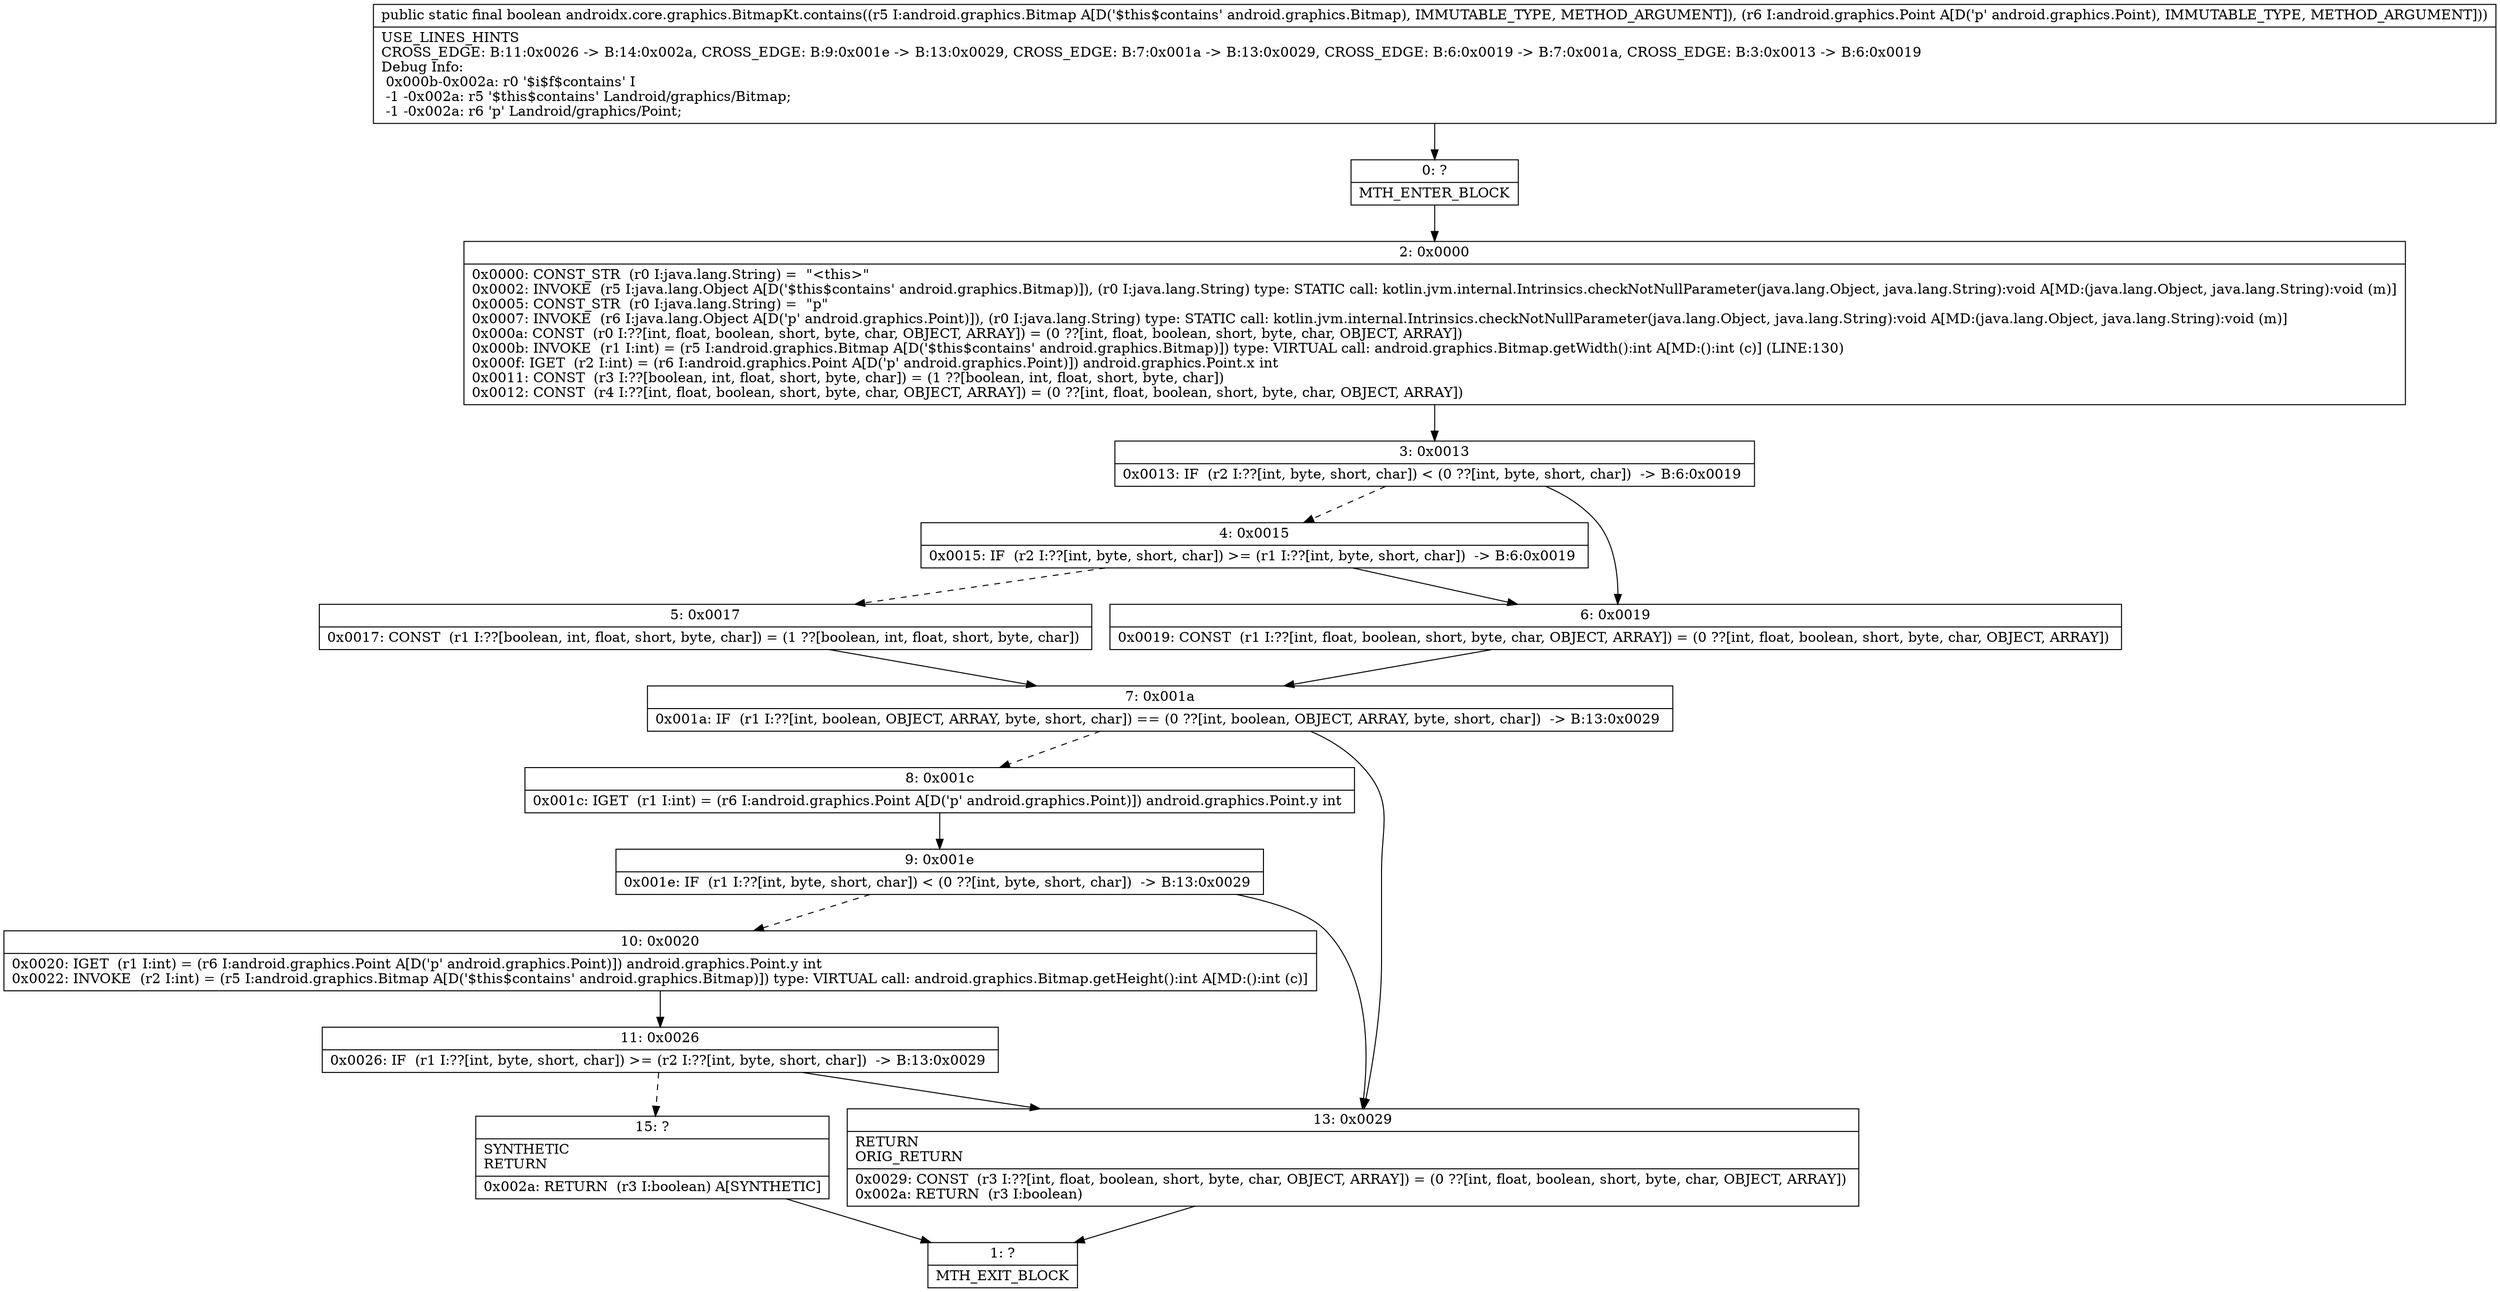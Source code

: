 digraph "CFG forandroidx.core.graphics.BitmapKt.contains(Landroid\/graphics\/Bitmap;Landroid\/graphics\/Point;)Z" {
Node_0 [shape=record,label="{0\:\ ?|MTH_ENTER_BLOCK\l}"];
Node_2 [shape=record,label="{2\:\ 0x0000|0x0000: CONST_STR  (r0 I:java.lang.String) =  \"\<this\>\" \l0x0002: INVOKE  (r5 I:java.lang.Object A[D('$this$contains' android.graphics.Bitmap)]), (r0 I:java.lang.String) type: STATIC call: kotlin.jvm.internal.Intrinsics.checkNotNullParameter(java.lang.Object, java.lang.String):void A[MD:(java.lang.Object, java.lang.String):void (m)]\l0x0005: CONST_STR  (r0 I:java.lang.String) =  \"p\" \l0x0007: INVOKE  (r6 I:java.lang.Object A[D('p' android.graphics.Point)]), (r0 I:java.lang.String) type: STATIC call: kotlin.jvm.internal.Intrinsics.checkNotNullParameter(java.lang.Object, java.lang.String):void A[MD:(java.lang.Object, java.lang.String):void (m)]\l0x000a: CONST  (r0 I:??[int, float, boolean, short, byte, char, OBJECT, ARRAY]) = (0 ??[int, float, boolean, short, byte, char, OBJECT, ARRAY]) \l0x000b: INVOKE  (r1 I:int) = (r5 I:android.graphics.Bitmap A[D('$this$contains' android.graphics.Bitmap)]) type: VIRTUAL call: android.graphics.Bitmap.getWidth():int A[MD:():int (c)] (LINE:130)\l0x000f: IGET  (r2 I:int) = (r6 I:android.graphics.Point A[D('p' android.graphics.Point)]) android.graphics.Point.x int \l0x0011: CONST  (r3 I:??[boolean, int, float, short, byte, char]) = (1 ??[boolean, int, float, short, byte, char]) \l0x0012: CONST  (r4 I:??[int, float, boolean, short, byte, char, OBJECT, ARRAY]) = (0 ??[int, float, boolean, short, byte, char, OBJECT, ARRAY]) \l}"];
Node_3 [shape=record,label="{3\:\ 0x0013|0x0013: IF  (r2 I:??[int, byte, short, char]) \< (0 ??[int, byte, short, char])  \-\> B:6:0x0019 \l}"];
Node_4 [shape=record,label="{4\:\ 0x0015|0x0015: IF  (r2 I:??[int, byte, short, char]) \>= (r1 I:??[int, byte, short, char])  \-\> B:6:0x0019 \l}"];
Node_5 [shape=record,label="{5\:\ 0x0017|0x0017: CONST  (r1 I:??[boolean, int, float, short, byte, char]) = (1 ??[boolean, int, float, short, byte, char]) \l}"];
Node_7 [shape=record,label="{7\:\ 0x001a|0x001a: IF  (r1 I:??[int, boolean, OBJECT, ARRAY, byte, short, char]) == (0 ??[int, boolean, OBJECT, ARRAY, byte, short, char])  \-\> B:13:0x0029 \l}"];
Node_8 [shape=record,label="{8\:\ 0x001c|0x001c: IGET  (r1 I:int) = (r6 I:android.graphics.Point A[D('p' android.graphics.Point)]) android.graphics.Point.y int \l}"];
Node_9 [shape=record,label="{9\:\ 0x001e|0x001e: IF  (r1 I:??[int, byte, short, char]) \< (0 ??[int, byte, short, char])  \-\> B:13:0x0029 \l}"];
Node_10 [shape=record,label="{10\:\ 0x0020|0x0020: IGET  (r1 I:int) = (r6 I:android.graphics.Point A[D('p' android.graphics.Point)]) android.graphics.Point.y int \l0x0022: INVOKE  (r2 I:int) = (r5 I:android.graphics.Bitmap A[D('$this$contains' android.graphics.Bitmap)]) type: VIRTUAL call: android.graphics.Bitmap.getHeight():int A[MD:():int (c)]\l}"];
Node_11 [shape=record,label="{11\:\ 0x0026|0x0026: IF  (r1 I:??[int, byte, short, char]) \>= (r2 I:??[int, byte, short, char])  \-\> B:13:0x0029 \l}"];
Node_15 [shape=record,label="{15\:\ ?|SYNTHETIC\lRETURN\l|0x002a: RETURN  (r3 I:boolean) A[SYNTHETIC]\l}"];
Node_1 [shape=record,label="{1\:\ ?|MTH_EXIT_BLOCK\l}"];
Node_13 [shape=record,label="{13\:\ 0x0029|RETURN\lORIG_RETURN\l|0x0029: CONST  (r3 I:??[int, float, boolean, short, byte, char, OBJECT, ARRAY]) = (0 ??[int, float, boolean, short, byte, char, OBJECT, ARRAY]) \l0x002a: RETURN  (r3 I:boolean) \l}"];
Node_6 [shape=record,label="{6\:\ 0x0019|0x0019: CONST  (r1 I:??[int, float, boolean, short, byte, char, OBJECT, ARRAY]) = (0 ??[int, float, boolean, short, byte, char, OBJECT, ARRAY]) \l}"];
MethodNode[shape=record,label="{public static final boolean androidx.core.graphics.BitmapKt.contains((r5 I:android.graphics.Bitmap A[D('$this$contains' android.graphics.Bitmap), IMMUTABLE_TYPE, METHOD_ARGUMENT]), (r6 I:android.graphics.Point A[D('p' android.graphics.Point), IMMUTABLE_TYPE, METHOD_ARGUMENT]))  | USE_LINES_HINTS\lCROSS_EDGE: B:11:0x0026 \-\> B:14:0x002a, CROSS_EDGE: B:9:0x001e \-\> B:13:0x0029, CROSS_EDGE: B:7:0x001a \-\> B:13:0x0029, CROSS_EDGE: B:6:0x0019 \-\> B:7:0x001a, CROSS_EDGE: B:3:0x0013 \-\> B:6:0x0019\lDebug Info:\l  0x000b\-0x002a: r0 '$i$f$contains' I\l  \-1 \-0x002a: r5 '$this$contains' Landroid\/graphics\/Bitmap;\l  \-1 \-0x002a: r6 'p' Landroid\/graphics\/Point;\l}"];
MethodNode -> Node_0;Node_0 -> Node_2;
Node_2 -> Node_3;
Node_3 -> Node_4[style=dashed];
Node_3 -> Node_6;
Node_4 -> Node_5[style=dashed];
Node_4 -> Node_6;
Node_5 -> Node_7;
Node_7 -> Node_8[style=dashed];
Node_7 -> Node_13;
Node_8 -> Node_9;
Node_9 -> Node_10[style=dashed];
Node_9 -> Node_13;
Node_10 -> Node_11;
Node_11 -> Node_13;
Node_11 -> Node_15[style=dashed];
Node_15 -> Node_1;
Node_13 -> Node_1;
Node_6 -> Node_7;
}

